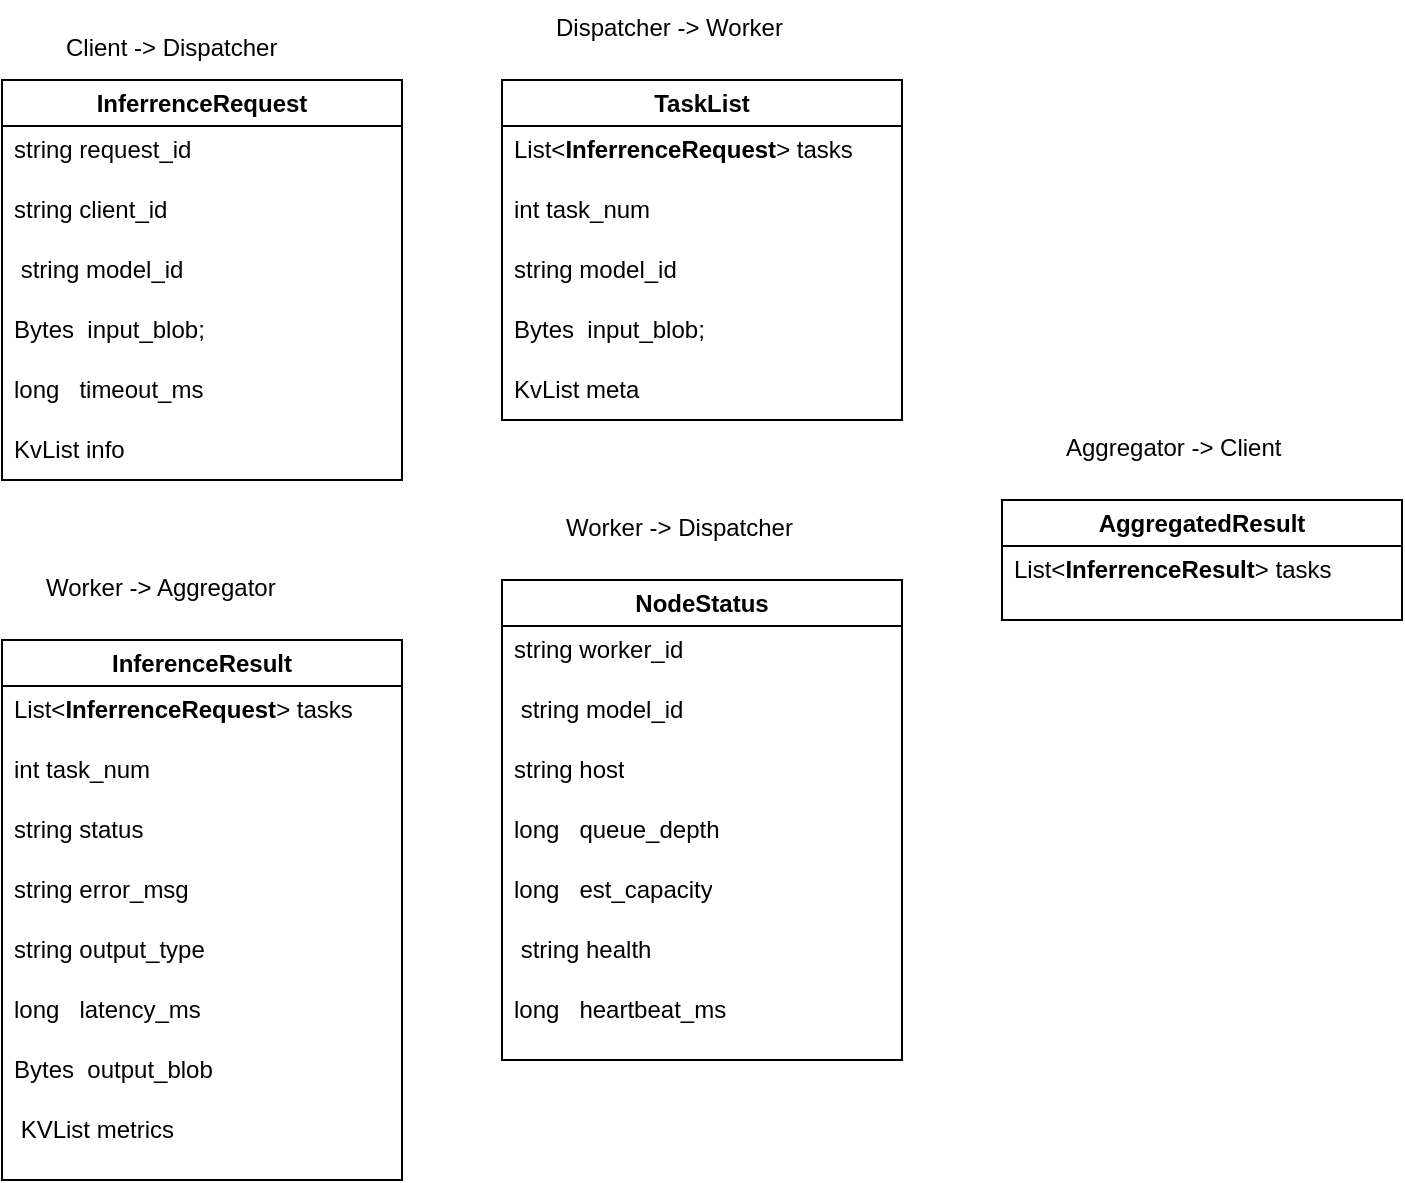 <mxfile version="28.1.1">
  <diagram name="第 1 页" id="4Dg6nDyWwRIcCuGgK7Jx">
    <mxGraphModel dx="1061" dy="596" grid="1" gridSize="10" guides="1" tooltips="1" connect="1" arrows="1" fold="1" page="1" pageScale="1" pageWidth="827" pageHeight="1169" math="0" shadow="0">
      <root>
        <mxCell id="0" />
        <mxCell id="1" parent="0" />
        <mxCell id="0nKRqJaGoLqEUH_HNrJ8-2" value="InferrenceRequest" style="swimlane;whiteSpace=wrap;html=1;startSize=23;" vertex="1" parent="1">
          <mxGeometry x="200" y="140" width="200" height="200" as="geometry" />
        </mxCell>
        <mxCell id="0nKRqJaGoLqEUH_HNrJ8-3" value="string request_id" style="text;strokeColor=none;fillColor=none;align=left;verticalAlign=middle;spacingLeft=4;spacingRight=4;overflow=hidden;points=[[0,0.5],[1,0.5]];portConstraint=eastwest;rotatable=0;whiteSpace=wrap;html=1;" vertex="1" parent="0nKRqJaGoLqEUH_HNrJ8-2">
          <mxGeometry y="20" width="200" height="30" as="geometry" />
        </mxCell>
        <mxCell id="0nKRqJaGoLqEUH_HNrJ8-5" value="string client_id" style="text;strokeColor=none;fillColor=none;align=left;verticalAlign=middle;spacingLeft=4;spacingRight=4;overflow=hidden;points=[[0,0.5],[1,0.5]];portConstraint=eastwest;rotatable=0;whiteSpace=wrap;html=1;" vertex="1" parent="0nKRqJaGoLqEUH_HNrJ8-2">
          <mxGeometry y="50" width="200" height="30" as="geometry" />
        </mxCell>
        <mxCell id="0nKRqJaGoLqEUH_HNrJ8-6" value="&amp;nbsp;string model_id&amp;nbsp;" style="text;strokeColor=none;fillColor=none;align=left;verticalAlign=middle;spacingLeft=4;spacingRight=4;overflow=hidden;points=[[0,0.5],[1,0.5]];portConstraint=eastwest;rotatable=0;whiteSpace=wrap;html=1;" vertex="1" parent="0nKRqJaGoLqEUH_HNrJ8-2">
          <mxGeometry y="80" width="200" height="30" as="geometry" />
        </mxCell>
        <mxCell id="0nKRqJaGoLqEUH_HNrJ8-7" value="Bytes&amp;nbsp; input_blob;" style="text;strokeColor=none;fillColor=none;align=left;verticalAlign=middle;spacingLeft=4;spacingRight=4;overflow=hidden;points=[[0,0.5],[1,0.5]];portConstraint=eastwest;rotatable=0;whiteSpace=wrap;html=1;" vertex="1" parent="0nKRqJaGoLqEUH_HNrJ8-2">
          <mxGeometry y="110" width="200" height="30" as="geometry" />
        </mxCell>
        <mxCell id="0nKRqJaGoLqEUH_HNrJ8-8" value="long&amp;nbsp; &amp;nbsp;timeout_ms" style="text;strokeColor=none;fillColor=none;align=left;verticalAlign=middle;spacingLeft=4;spacingRight=4;overflow=hidden;points=[[0,0.5],[1,0.5]];portConstraint=eastwest;rotatable=0;whiteSpace=wrap;html=1;" vertex="1" parent="0nKRqJaGoLqEUH_HNrJ8-2">
          <mxGeometry y="140" width="200" height="30" as="geometry" />
        </mxCell>
        <mxCell id="0nKRqJaGoLqEUH_HNrJ8-9" value="KvList info" style="text;strokeColor=none;fillColor=none;align=left;verticalAlign=middle;spacingLeft=4;spacingRight=4;overflow=hidden;points=[[0,0.5],[1,0.5]];portConstraint=eastwest;rotatable=0;whiteSpace=wrap;html=1;" vertex="1" parent="0nKRqJaGoLqEUH_HNrJ8-2">
          <mxGeometry y="170" width="200" height="30" as="geometry" />
        </mxCell>
        <mxCell id="0nKRqJaGoLqEUH_HNrJ8-10" value="TaskList" style="swimlane;whiteSpace=wrap;html=1;startSize=23;" vertex="1" parent="1">
          <mxGeometry x="450" y="140" width="200" height="170" as="geometry" />
        </mxCell>
        <mxCell id="0nKRqJaGoLqEUH_HNrJ8-11" value="List&amp;lt;&lt;span style=&quot;font-weight: 700; text-align: center;&quot;&gt;InferrenceRequest&lt;/span&gt;&amp;gt; tasks" style="text;strokeColor=none;fillColor=none;align=left;verticalAlign=middle;spacingLeft=4;spacingRight=4;overflow=hidden;points=[[0,0.5],[1,0.5]];portConstraint=eastwest;rotatable=0;whiteSpace=wrap;html=1;" vertex="1" parent="0nKRqJaGoLqEUH_HNrJ8-10">
          <mxGeometry y="20" width="200" height="30" as="geometry" />
        </mxCell>
        <mxCell id="0nKRqJaGoLqEUH_HNrJ8-12" value="int task_num" style="text;strokeColor=none;fillColor=none;align=left;verticalAlign=middle;spacingLeft=4;spacingRight=4;overflow=hidden;points=[[0,0.5],[1,0.5]];portConstraint=eastwest;rotatable=0;whiteSpace=wrap;html=1;" vertex="1" parent="0nKRqJaGoLqEUH_HNrJ8-10">
          <mxGeometry y="50" width="200" height="30" as="geometry" />
        </mxCell>
        <mxCell id="0nKRqJaGoLqEUH_HNrJ8-13" value="string model_id&amp;nbsp;" style="text;strokeColor=none;fillColor=none;align=left;verticalAlign=middle;spacingLeft=4;spacingRight=4;overflow=hidden;points=[[0,0.5],[1,0.5]];portConstraint=eastwest;rotatable=0;whiteSpace=wrap;html=1;" vertex="1" parent="0nKRqJaGoLqEUH_HNrJ8-10">
          <mxGeometry y="80" width="200" height="30" as="geometry" />
        </mxCell>
        <mxCell id="0nKRqJaGoLqEUH_HNrJ8-14" value="Bytes&amp;nbsp; input_blob;" style="text;strokeColor=none;fillColor=none;align=left;verticalAlign=middle;spacingLeft=4;spacingRight=4;overflow=hidden;points=[[0,0.5],[1,0.5]];portConstraint=eastwest;rotatable=0;whiteSpace=wrap;html=1;" vertex="1" parent="0nKRqJaGoLqEUH_HNrJ8-10">
          <mxGeometry y="110" width="200" height="30" as="geometry" />
        </mxCell>
        <mxCell id="0nKRqJaGoLqEUH_HNrJ8-16" value="KvList meta" style="text;strokeColor=none;fillColor=none;align=left;verticalAlign=middle;spacingLeft=4;spacingRight=4;overflow=hidden;points=[[0,0.5],[1,0.5]];portConstraint=eastwest;rotatable=0;whiteSpace=wrap;html=1;" vertex="1" parent="0nKRqJaGoLqEUH_HNrJ8-10">
          <mxGeometry y="140" width="200" height="30" as="geometry" />
        </mxCell>
        <mxCell id="0nKRqJaGoLqEUH_HNrJ8-17" value="InferenceResult" style="swimlane;whiteSpace=wrap;html=1;startSize=23;" vertex="1" parent="1">
          <mxGeometry x="200" y="420" width="200" height="270" as="geometry" />
        </mxCell>
        <mxCell id="0nKRqJaGoLqEUH_HNrJ8-18" value="List&amp;lt;&lt;span style=&quot;font-weight: 700; text-align: center;&quot;&gt;InferrenceRequest&lt;/span&gt;&amp;gt; tasks" style="text;strokeColor=none;fillColor=none;align=left;verticalAlign=middle;spacingLeft=4;spacingRight=4;overflow=hidden;points=[[0,0.5],[1,0.5]];portConstraint=eastwest;rotatable=0;whiteSpace=wrap;html=1;" vertex="1" parent="0nKRqJaGoLqEUH_HNrJ8-17">
          <mxGeometry y="20" width="200" height="30" as="geometry" />
        </mxCell>
        <mxCell id="0nKRqJaGoLqEUH_HNrJ8-19" value="int task_num" style="text;strokeColor=none;fillColor=none;align=left;verticalAlign=middle;spacingLeft=4;spacingRight=4;overflow=hidden;points=[[0,0.5],[1,0.5]];portConstraint=eastwest;rotatable=0;whiteSpace=wrap;html=1;" vertex="1" parent="0nKRqJaGoLqEUH_HNrJ8-17">
          <mxGeometry y="50" width="200" height="30" as="geometry" />
        </mxCell>
        <mxCell id="0nKRqJaGoLqEUH_HNrJ8-20" value="string status" style="text;strokeColor=none;fillColor=none;align=left;verticalAlign=middle;spacingLeft=4;spacingRight=4;overflow=hidden;points=[[0,0.5],[1,0.5]];portConstraint=eastwest;rotatable=0;whiteSpace=wrap;html=1;" vertex="1" parent="0nKRqJaGoLqEUH_HNrJ8-17">
          <mxGeometry y="80" width="200" height="30" as="geometry" />
        </mxCell>
        <mxCell id="0nKRqJaGoLqEUH_HNrJ8-21" value="string error_msg" style="text;strokeColor=none;fillColor=none;align=left;verticalAlign=middle;spacingLeft=4;spacingRight=4;overflow=hidden;points=[[0,0.5],[1,0.5]];portConstraint=eastwest;rotatable=0;whiteSpace=wrap;html=1;" vertex="1" parent="0nKRqJaGoLqEUH_HNrJ8-17">
          <mxGeometry y="110" width="200" height="30" as="geometry" />
        </mxCell>
        <mxCell id="0nKRqJaGoLqEUH_HNrJ8-22" value="string output_type" style="text;strokeColor=none;fillColor=none;align=left;verticalAlign=middle;spacingLeft=4;spacingRight=4;overflow=hidden;points=[[0,0.5],[1,0.5]];portConstraint=eastwest;rotatable=0;whiteSpace=wrap;html=1;" vertex="1" parent="0nKRqJaGoLqEUH_HNrJ8-17">
          <mxGeometry y="140" width="200" height="30" as="geometry" />
        </mxCell>
        <mxCell id="0nKRqJaGoLqEUH_HNrJ8-23" value="long&amp;nbsp; &amp;nbsp;latency_ms" style="text;strokeColor=none;fillColor=none;align=left;verticalAlign=middle;spacingLeft=4;spacingRight=4;overflow=hidden;points=[[0,0.5],[1,0.5]];portConstraint=eastwest;rotatable=0;whiteSpace=wrap;html=1;" vertex="1" parent="0nKRqJaGoLqEUH_HNrJ8-17">
          <mxGeometry y="170" width="200" height="30" as="geometry" />
        </mxCell>
        <mxCell id="0nKRqJaGoLqEUH_HNrJ8-24" value="Bytes&amp;nbsp; output_blob" style="text;strokeColor=none;fillColor=none;align=left;verticalAlign=middle;spacingLeft=4;spacingRight=4;overflow=hidden;points=[[0,0.5],[1,0.5]];portConstraint=eastwest;rotatable=0;whiteSpace=wrap;html=1;" vertex="1" parent="0nKRqJaGoLqEUH_HNrJ8-17">
          <mxGeometry y="200" width="200" height="30" as="geometry" />
        </mxCell>
        <mxCell id="0nKRqJaGoLqEUH_HNrJ8-25" value="&amp;nbsp;KVList metrics" style="text;strokeColor=none;fillColor=none;align=left;verticalAlign=middle;spacingLeft=4;spacingRight=4;overflow=hidden;points=[[0,0.5],[1,0.5]];portConstraint=eastwest;rotatable=0;whiteSpace=wrap;html=1;" vertex="1" parent="0nKRqJaGoLqEUH_HNrJ8-17">
          <mxGeometry y="230" width="200" height="30" as="geometry" />
        </mxCell>
        <mxCell id="0nKRqJaGoLqEUH_HNrJ8-26" value="NodeStatus" style="swimlane;whiteSpace=wrap;html=1;startSize=23;" vertex="1" parent="1">
          <mxGeometry x="450" y="390" width="200" height="240" as="geometry" />
        </mxCell>
        <mxCell id="0nKRqJaGoLqEUH_HNrJ8-27" value="string worker_id" style="text;strokeColor=none;fillColor=none;align=left;verticalAlign=middle;spacingLeft=4;spacingRight=4;overflow=hidden;points=[[0,0.5],[1,0.5]];portConstraint=eastwest;rotatable=0;whiteSpace=wrap;html=1;" vertex="1" parent="0nKRqJaGoLqEUH_HNrJ8-26">
          <mxGeometry y="20" width="200" height="30" as="geometry" />
        </mxCell>
        <mxCell id="0nKRqJaGoLqEUH_HNrJ8-28" value="&amp;nbsp;string model_id" style="text;strokeColor=none;fillColor=none;align=left;verticalAlign=middle;spacingLeft=4;spacingRight=4;overflow=hidden;points=[[0,0.5],[1,0.5]];portConstraint=eastwest;rotatable=0;whiteSpace=wrap;html=1;" vertex="1" parent="0nKRqJaGoLqEUH_HNrJ8-26">
          <mxGeometry y="50" width="200" height="30" as="geometry" />
        </mxCell>
        <mxCell id="0nKRqJaGoLqEUH_HNrJ8-29" value="string host" style="text;strokeColor=none;fillColor=none;align=left;verticalAlign=middle;spacingLeft=4;spacingRight=4;overflow=hidden;points=[[0,0.5],[1,0.5]];portConstraint=eastwest;rotatable=0;whiteSpace=wrap;html=1;" vertex="1" parent="0nKRqJaGoLqEUH_HNrJ8-26">
          <mxGeometry y="80" width="200" height="30" as="geometry" />
        </mxCell>
        <mxCell id="0nKRqJaGoLqEUH_HNrJ8-30" value="long&amp;nbsp; &amp;nbsp;queue_depth" style="text;strokeColor=none;fillColor=none;align=left;verticalAlign=middle;spacingLeft=4;spacingRight=4;overflow=hidden;points=[[0,0.5],[1,0.5]];portConstraint=eastwest;rotatable=0;whiteSpace=wrap;html=1;" vertex="1" parent="0nKRqJaGoLqEUH_HNrJ8-26">
          <mxGeometry y="110" width="200" height="30" as="geometry" />
        </mxCell>
        <mxCell id="0nKRqJaGoLqEUH_HNrJ8-31" value="long&amp;nbsp; &amp;nbsp;est_capacity" style="text;strokeColor=none;fillColor=none;align=left;verticalAlign=middle;spacingLeft=4;spacingRight=4;overflow=hidden;points=[[0,0.5],[1,0.5]];portConstraint=eastwest;rotatable=0;whiteSpace=wrap;html=1;" vertex="1" parent="0nKRqJaGoLqEUH_HNrJ8-26">
          <mxGeometry y="140" width="200" height="30" as="geometry" />
        </mxCell>
        <mxCell id="0nKRqJaGoLqEUH_HNrJ8-32" value="&amp;nbsp;string health" style="text;strokeColor=none;fillColor=none;align=left;verticalAlign=middle;spacingLeft=4;spacingRight=4;overflow=hidden;points=[[0,0.5],[1,0.5]];portConstraint=eastwest;rotatable=0;whiteSpace=wrap;html=1;" vertex="1" parent="0nKRqJaGoLqEUH_HNrJ8-26">
          <mxGeometry y="170" width="200" height="30" as="geometry" />
        </mxCell>
        <mxCell id="0nKRqJaGoLqEUH_HNrJ8-33" value="long&amp;nbsp; &amp;nbsp;heartbeat_ms" style="text;strokeColor=none;fillColor=none;align=left;verticalAlign=middle;spacingLeft=4;spacingRight=4;overflow=hidden;points=[[0,0.5],[1,0.5]];portConstraint=eastwest;rotatable=0;whiteSpace=wrap;html=1;" vertex="1" parent="0nKRqJaGoLqEUH_HNrJ8-26">
          <mxGeometry y="200" width="200" height="30" as="geometry" />
        </mxCell>
        <mxCell id="0nKRqJaGoLqEUH_HNrJ8-35" value="Client -&gt; Dispatcher" style="text;whiteSpace=wrap;" vertex="1" parent="1">
          <mxGeometry x="230" y="110" width="140" height="40" as="geometry" />
        </mxCell>
        <mxCell id="0nKRqJaGoLqEUH_HNrJ8-36" value="Dispatcher -&gt; Worker" style="text;whiteSpace=wrap;" vertex="1" parent="1">
          <mxGeometry x="475" y="100" width="150" height="40" as="geometry" />
        </mxCell>
        <mxCell id="0nKRqJaGoLqEUH_HNrJ8-37" value="Worker -&gt; Aggregator&#xa;" style="text;whiteSpace=wrap;" vertex="1" parent="1">
          <mxGeometry x="220" y="380" width="180" height="40" as="geometry" />
        </mxCell>
        <mxCell id="0nKRqJaGoLqEUH_HNrJ8-38" value="Worker -&gt; Dispatcher" style="text;whiteSpace=wrap;" vertex="1" parent="1">
          <mxGeometry x="480" y="350" width="150" height="40" as="geometry" />
        </mxCell>
        <mxCell id="0nKRqJaGoLqEUH_HNrJ8-48" value="AggregatedResult" style="swimlane;whiteSpace=wrap;html=1;startSize=23;" vertex="1" parent="1">
          <mxGeometry x="700" y="350" width="200" height="60" as="geometry" />
        </mxCell>
        <mxCell id="0nKRqJaGoLqEUH_HNrJ8-49" value="List&amp;lt;&lt;span style=&quot;font-weight: 700; text-align: center;&quot;&gt;InferrenceResult&lt;/span&gt;&amp;gt; tasks" style="text;strokeColor=none;fillColor=none;align=left;verticalAlign=middle;spacingLeft=4;spacingRight=4;overflow=hidden;points=[[0,0.5],[1,0.5]];portConstraint=eastwest;rotatable=0;whiteSpace=wrap;html=1;" vertex="1" parent="0nKRqJaGoLqEUH_HNrJ8-48">
          <mxGeometry y="20" width="200" height="30" as="geometry" />
        </mxCell>
        <mxCell id="0nKRqJaGoLqEUH_HNrJ8-56" value="Aggregator -&gt; Client" style="text;whiteSpace=wrap;" vertex="1" parent="1">
          <mxGeometry x="730" y="310" width="140" height="40" as="geometry" />
        </mxCell>
      </root>
    </mxGraphModel>
  </diagram>
</mxfile>
